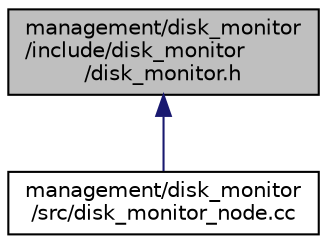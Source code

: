 digraph "management/disk_monitor/include/disk_monitor/disk_monitor.h"
{
 // LATEX_PDF_SIZE
  edge [fontname="Helvetica",fontsize="10",labelfontname="Helvetica",labelfontsize="10"];
  node [fontname="Helvetica",fontsize="10",shape=record];
  Node1 [label="management/disk_monitor\l/include/disk_monitor\l/disk_monitor.h",height=0.2,width=0.4,color="black", fillcolor="grey75", style="filled", fontcolor="black",tooltip=" "];
  Node1 -> Node2 [dir="back",color="midnightblue",fontsize="10",style="solid",fontname="Helvetica"];
  Node2 [label="management/disk_monitor\l/src/disk_monitor_node.cc",height=0.2,width=0.4,color="black", fillcolor="white", style="filled",URL="$disk__monitor__node_8cc.html",tooltip=" "];
}
